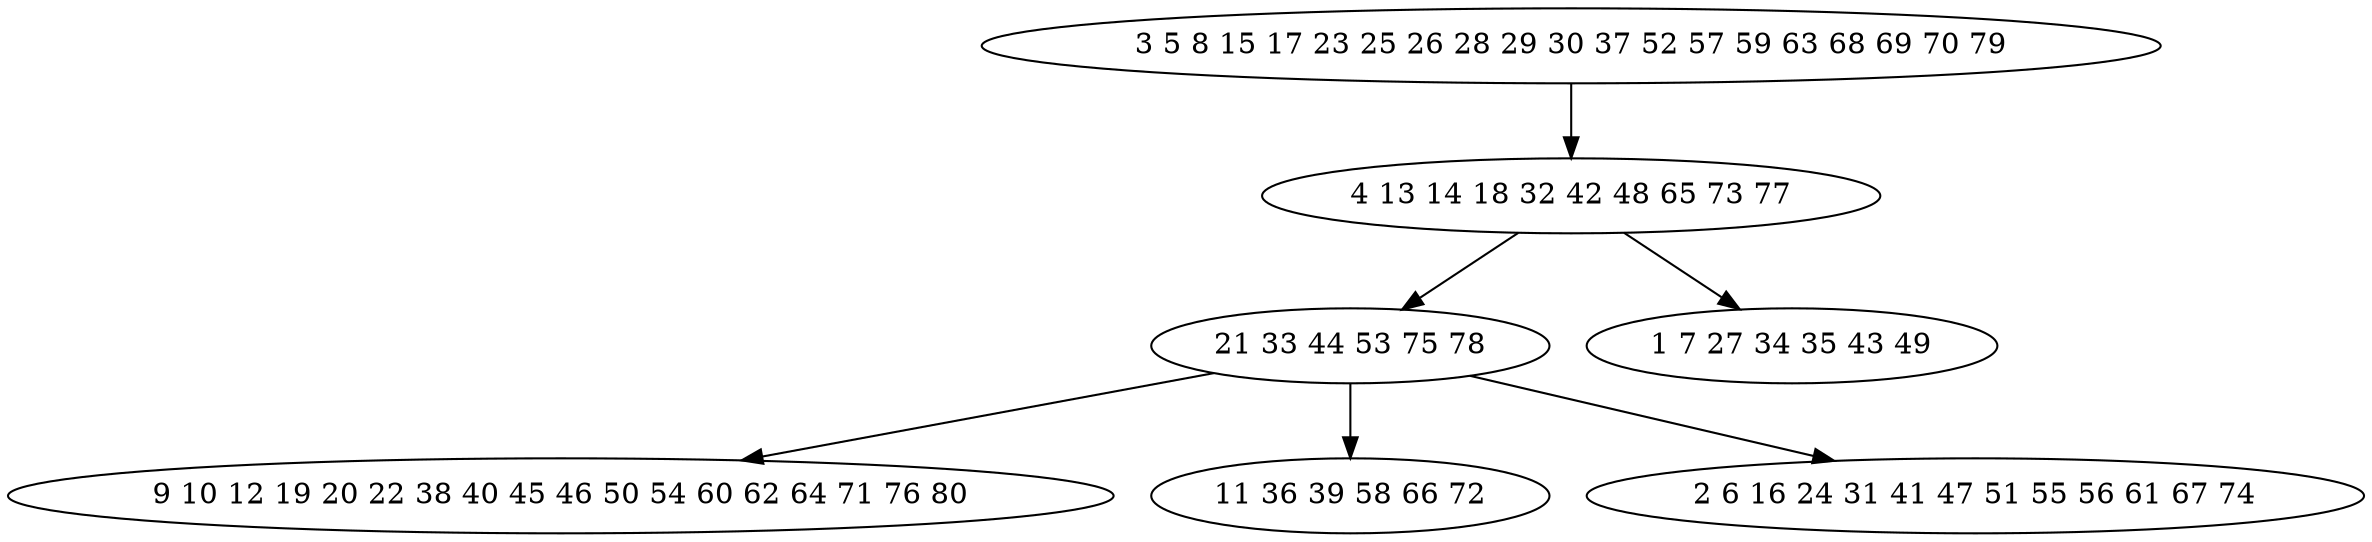 digraph true_tree {
	"0" -> "1"
	"1" -> "2"
	"2" -> "3"
	"2" -> "4"
	"2" -> "5"
	"1" -> "6"
	"0" [label="3 5 8 15 17 23 25 26 28 29 30 37 52 57 59 63 68 69 70 79"];
	"1" [label="4 13 14 18 32 42 48 65 73 77"];
	"2" [label="21 33 44 53 75 78"];
	"3" [label="9 10 12 19 20 22 38 40 45 46 50 54 60 62 64 71 76 80"];
	"4" [label="11 36 39 58 66 72"];
	"5" [label="2 6 16 24 31 41 47 51 55 56 61 67 74"];
	"6" [label="1 7 27 34 35 43 49"];
}
